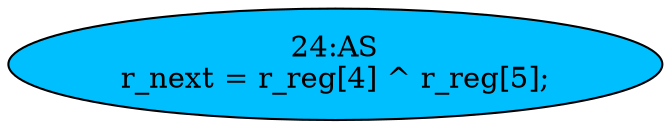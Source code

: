 strict digraph "" {
	node [label="\N"];
	"24:AS"	[ast="<pyverilog.vparser.ast.Assign object at 0x7f2aa46c5310>",
		def_var="['r_next']",
		fillcolor=deepskyblue,
		label="24:AS
r_next = r_reg[4] ^ r_reg[5];",
		statements="[]",
		style=filled,
		typ=Assign,
		use_var="['r_reg', 'r_reg']"];
}
